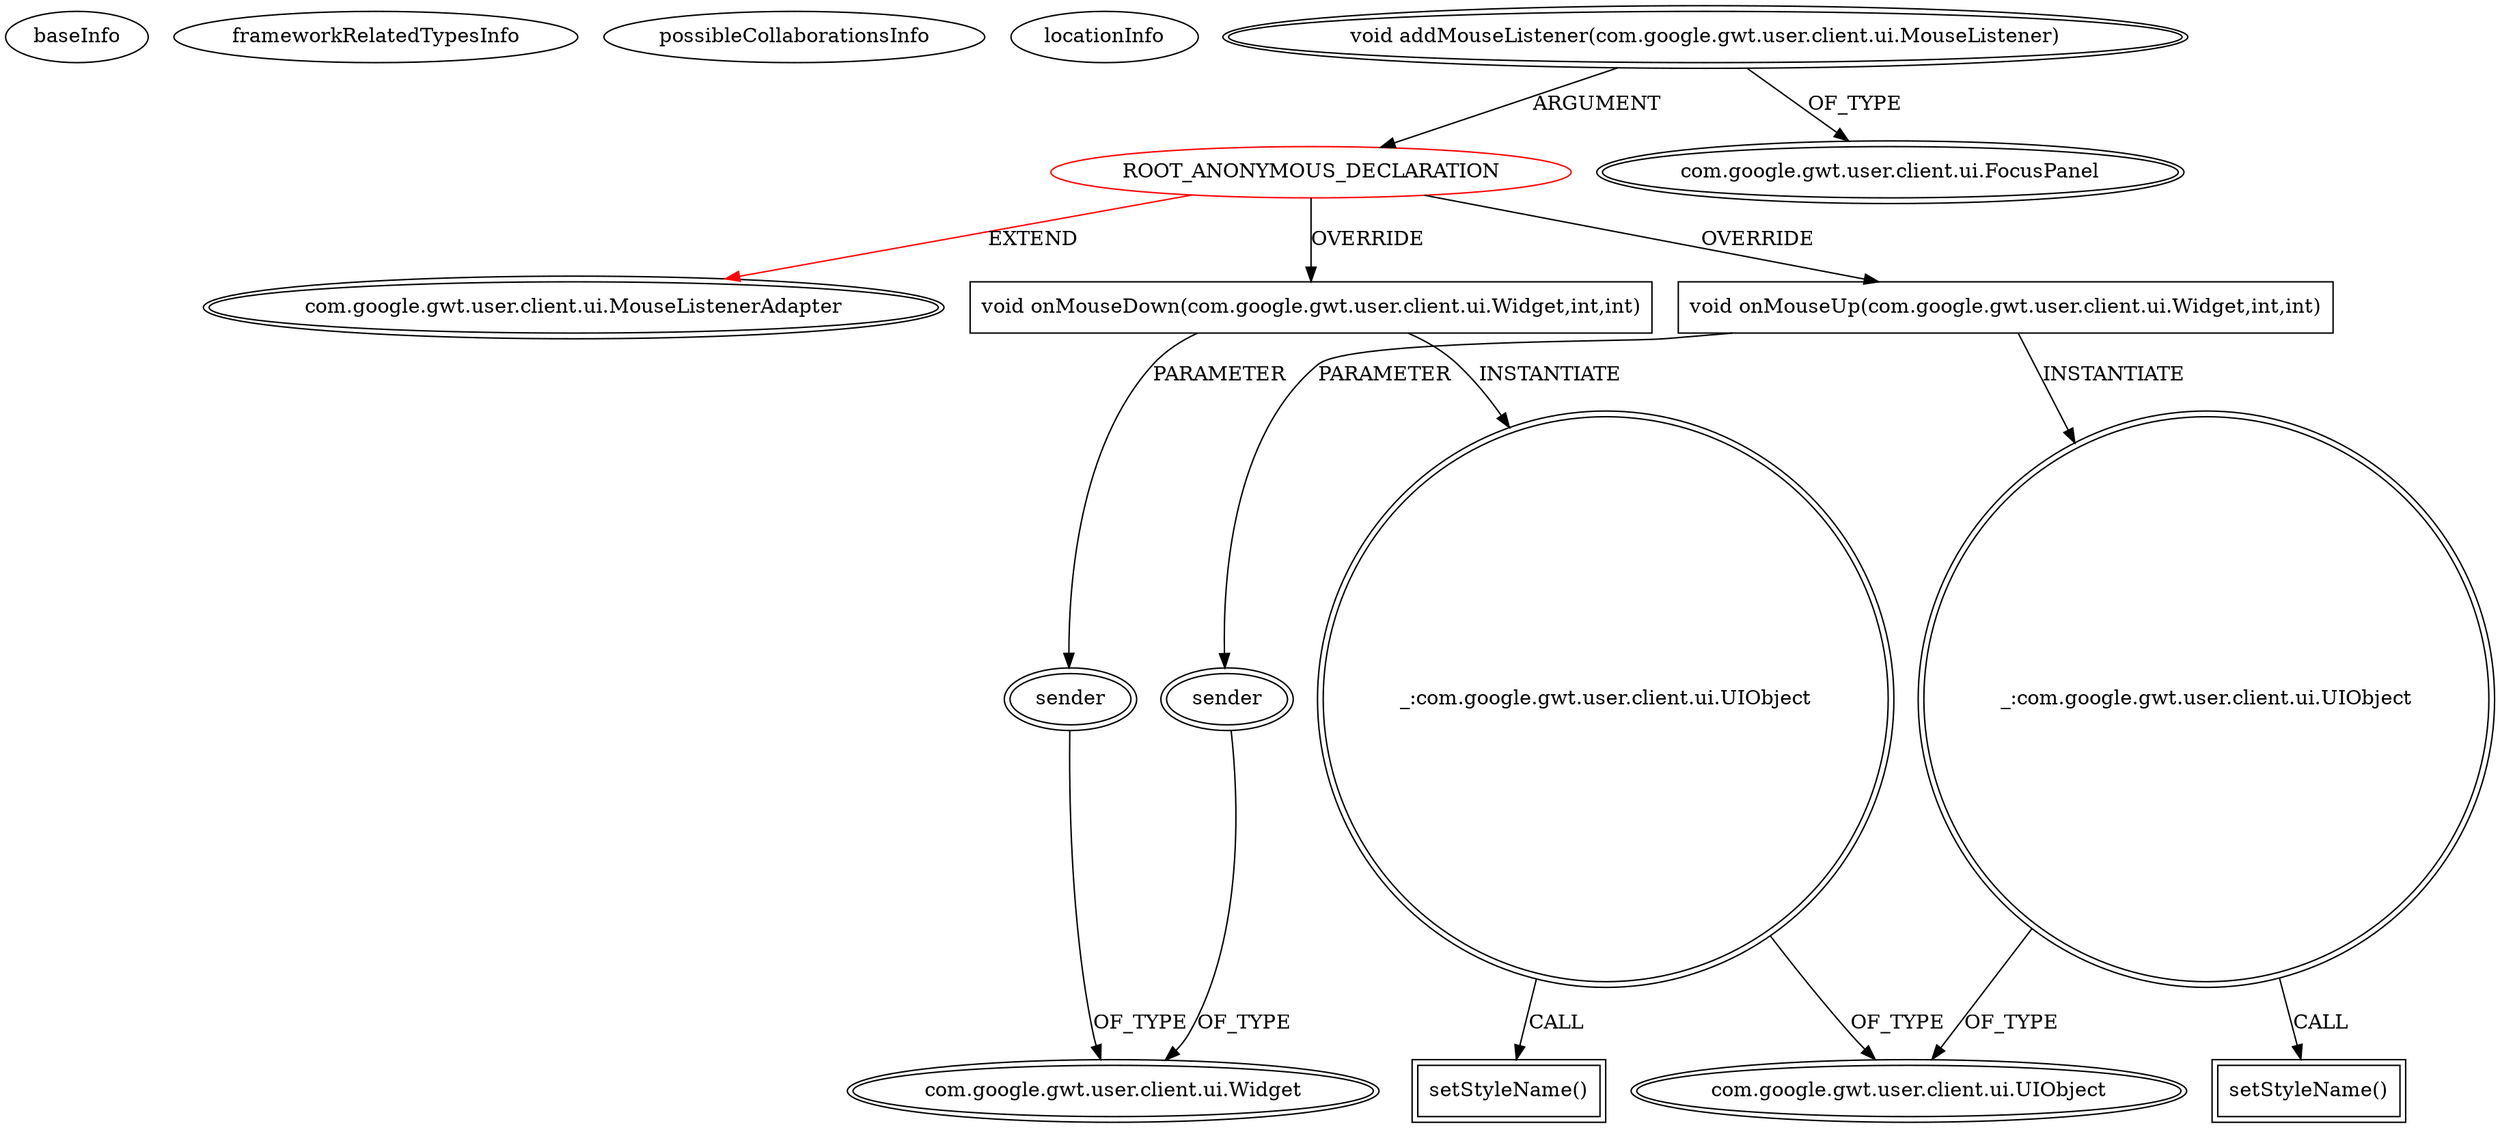digraph {
baseInfo[graphId=2995,category="extension_graph",isAnonymous=true,possibleRelation=false]
frameworkRelatedTypesInfo[0="com.google.gwt.user.client.ui.MouseListenerAdapter"]
possibleCollaborationsInfo[]
locationInfo[projectName="hmiguellima-ugat",filePath="/hmiguellima-ugat/ugat-master/src/org/ucp/gwt/widgets/ImageButton.java",contextSignature="void ImageButton(java.lang.String)",graphId="2995"]
0[label="ROOT_ANONYMOUS_DECLARATION",vertexType="ROOT_ANONYMOUS_DECLARATION",isFrameworkType=false,color=red]
1[label="com.google.gwt.user.client.ui.MouseListenerAdapter",vertexType="FRAMEWORK_CLASS_TYPE",isFrameworkType=true,peripheries=2]
2[label="void addMouseListener(com.google.gwt.user.client.ui.MouseListener)",vertexType="OUTSIDE_CALL",isFrameworkType=true,peripheries=2]
3[label="com.google.gwt.user.client.ui.FocusPanel",vertexType="FRAMEWORK_CLASS_TYPE",isFrameworkType=true,peripheries=2]
4[label="void onMouseDown(com.google.gwt.user.client.ui.Widget,int,int)",vertexType="OVERRIDING_METHOD_DECLARATION",isFrameworkType=false,shape=box]
5[label="sender",vertexType="PARAMETER_DECLARATION",isFrameworkType=true,peripheries=2]
6[label="com.google.gwt.user.client.ui.Widget",vertexType="FRAMEWORK_CLASS_TYPE",isFrameworkType=true,peripheries=2]
7[label="_:com.google.gwt.user.client.ui.UIObject",vertexType="VARIABLE_EXPRESION",isFrameworkType=true,peripheries=2,shape=circle]
9[label="com.google.gwt.user.client.ui.UIObject",vertexType="FRAMEWORK_CLASS_TYPE",isFrameworkType=true,peripheries=2]
8[label="setStyleName()",vertexType="INSIDE_CALL",isFrameworkType=true,peripheries=2,shape=box]
10[label="void onMouseUp(com.google.gwt.user.client.ui.Widget,int,int)",vertexType="OVERRIDING_METHOD_DECLARATION",isFrameworkType=false,shape=box]
11[label="sender",vertexType="PARAMETER_DECLARATION",isFrameworkType=true,peripheries=2]
13[label="_:com.google.gwt.user.client.ui.UIObject",vertexType="VARIABLE_EXPRESION",isFrameworkType=true,peripheries=2,shape=circle]
14[label="setStyleName()",vertexType="INSIDE_CALL",isFrameworkType=true,peripheries=2,shape=box]
0->1[label="EXTEND",color=red]
2->0[label="ARGUMENT"]
2->3[label="OF_TYPE"]
0->4[label="OVERRIDE"]
5->6[label="OF_TYPE"]
4->5[label="PARAMETER"]
4->7[label="INSTANTIATE"]
7->9[label="OF_TYPE"]
7->8[label="CALL"]
0->10[label="OVERRIDE"]
11->6[label="OF_TYPE"]
10->11[label="PARAMETER"]
10->13[label="INSTANTIATE"]
13->9[label="OF_TYPE"]
13->14[label="CALL"]
}
